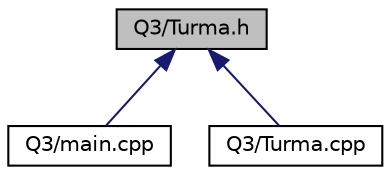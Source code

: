 digraph "Q3/Turma.h"
{
 // LATEX_PDF_SIZE
  edge [fontname="Helvetica",fontsize="10",labelfontname="Helvetica",labelfontsize="10"];
  node [fontname="Helvetica",fontsize="10",shape=record];
  Node1 [label="Q3/Turma.h",height=0.2,width=0.4,color="black", fillcolor="grey75", style="filled", fontcolor="black",tooltip=" "];
  Node1 -> Node2 [dir="back",color="midnightblue",fontsize="10",style="solid",fontname="Helvetica"];
  Node2 [label="Q3/main.cpp",height=0.2,width=0.4,color="black", fillcolor="white", style="filled",URL="$main_8cpp.html",tooltip="Documentação Questão3."];
  Node1 -> Node3 [dir="back",color="midnightblue",fontsize="10",style="solid",fontname="Helvetica"];
  Node3 [label="Q3/Turma.cpp",height=0.2,width=0.4,color="black", fillcolor="white", style="filled",URL="$Turma_8cpp.html",tooltip="Documentação Questão3."];
}
